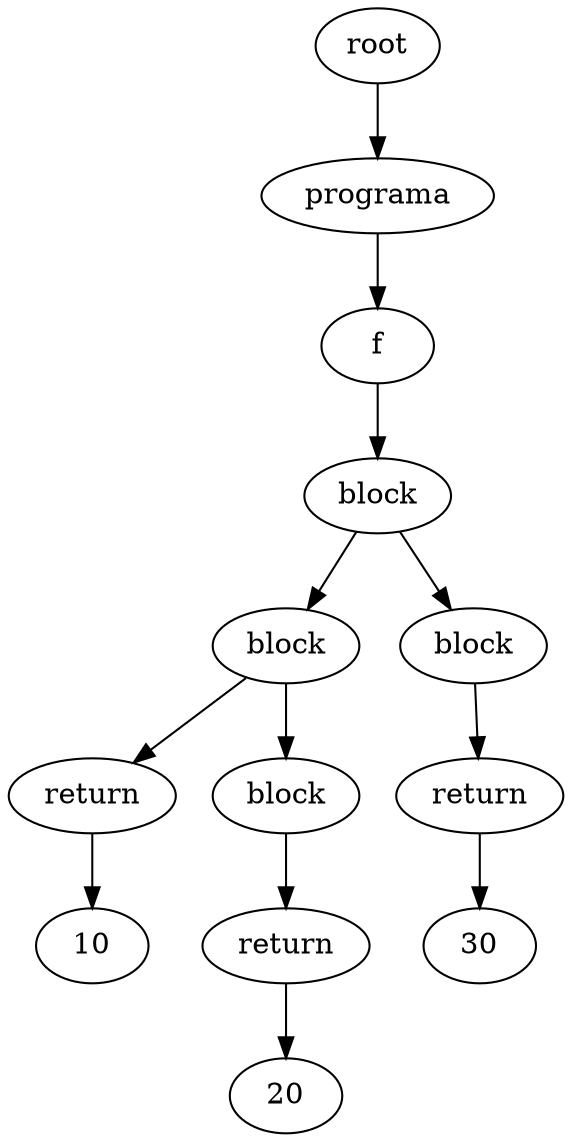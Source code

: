 digraph G {
node_0x91e0890 [label="10"]
node_0x91e08a8 [label="return"]
node_0x91e08a8 -> node_0x91e0890
node_0x91e08d8 [label="block"]
node_0x91e08d8 -> node_0x91e08a8
node_0x91e0900 [label="20"]
node_0x91e0918 [label="return"]
node_0x91e0918 -> node_0x91e0900
node_0x91e0948 [label="block"]
node_0x91e0948 -> node_0x91e0918
node_0x91e08d8 -> node_0x91e0948
node_0x91e0930 [label="block"]
node_0x91e0930 -> node_0x91e08d8
node_0x91e0988 [label="30"]
node_0x91e09a0 [label="return"]
node_0x91e09a0 -> node_0x91e0988
node_0x91e09d0 [label="block"]
node_0x91e09d0 -> node_0x91e09a0
node_0x91e0930 -> node_0x91e09d0
node_0x91e09b8 [label="f"]
node_0x91e09b8 -> node_0x91e0930
node_0x91e0a00 [label="programa"]
node_0x91e0a00 -> node_0x91e09b8
root -> node_0x91e0a00
  root [label="root"]
}
